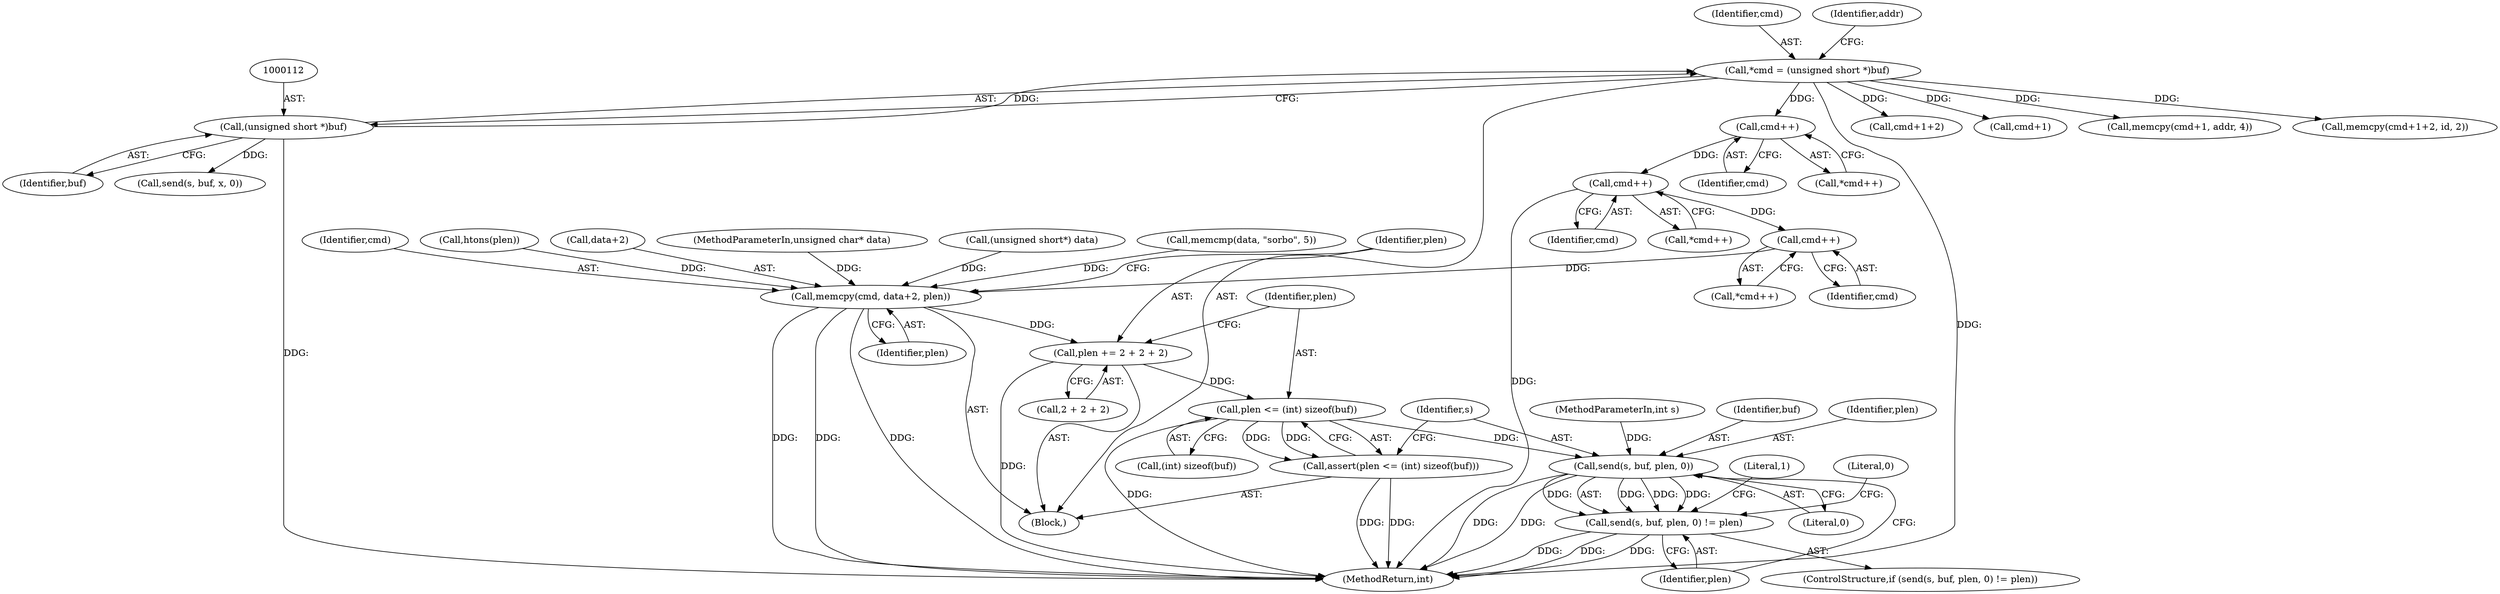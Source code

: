 digraph "0_aircrack-ng_da087238963c1239fdabd47dc1b65279605aca70@pointer" {
"1000197" [label="(Call,cmd++)"];
"1000109" [label="(Call,*cmd = (unsigned short *)buf)"];
"1000111" [label="(Call,(unsigned short *)buf)"];
"1000203" [label="(Call,cmd++)"];
"1000261" [label="(Call,cmd++)"];
"1000265" [label="(Call,memcpy(cmd, data+2, plen))"];
"1000271" [label="(Call,plen += 2 + 2 + 2)"];
"1000279" [label="(Call,plen <= (int) sizeof(buf))"];
"1000278" [label="(Call,assert(plen <= (int) sizeof(buf)))"];
"1000287" [label="(Call,send(s, buf, plen, 0))"];
"1000286" [label="(Call,send(s, buf, plen, 0) != plen)"];
"1000204" [label="(Identifier,cmd)"];
"1000110" [label="(Identifier,cmd)"];
"1000185" [label="(Call,send(s, buf, x, 0))"];
"1000294" [label="(Literal,1)"];
"1000288" [label="(Identifier,s)"];
"1000281" [label="(Call,(int) sizeof(buf))"];
"1000296" [label="(Literal,0)"];
"1000290" [label="(Identifier,plen)"];
"1000113" [label="(Identifier,buf)"];
"1000292" [label="(Identifier,plen)"];
"1000270" [label="(Identifier,plen)"];
"1000106" [label="(Block,)"];
"1000103" [label="(MethodParameterIn,unsigned char* data)"];
"1000291" [label="(Literal,0)"];
"1000168" [label="(Call,cmd+1+2)"];
"1000265" [label="(Call,memcpy(cmd, data+2, plen))"];
"1000196" [label="(Call,*cmd++)"];
"1000162" [label="(Call,cmd+1)"];
"1000202" [label="(Call,*cmd++)"];
"1000266" [label="(Identifier,cmd)"];
"1000271" [label="(Call,plen += 2 + 2 + 2)"];
"1000198" [label="(Identifier,cmd)"];
"1000161" [label="(Call,memcpy(cmd+1, addr, 4))"];
"1000263" [label="(Call,htons(plen))"];
"1000260" [label="(Call,*cmd++)"];
"1000286" [label="(Call,send(s, buf, plen, 0) != plen)"];
"1000111" [label="(Call,(unsigned short *)buf)"];
"1000261" [label="(Call,cmd++)"];
"1000280" [label="(Identifier,plen)"];
"1000102" [label="(MethodParameterIn,int s)"];
"1000273" [label="(Call,2 + 2 + 2)"];
"1000197" [label="(Call,cmd++)"];
"1000262" [label="(Identifier,cmd)"];
"1000117" [label="(Identifier,addr)"];
"1000267" [label="(Call,data+2)"];
"1000285" [label="(ControlStructure,if (send(s, buf, plen, 0) != plen))"];
"1000109" [label="(Call,*cmd = (unsigned short *)buf)"];
"1000203" [label="(Call,cmd++)"];
"1000297" [label="(MethodReturn,int)"];
"1000272" [label="(Identifier,plen)"];
"1000125" [label="(Call,(unsigned short*) data)"];
"1000287" [label="(Call,send(s, buf, plen, 0))"];
"1000167" [label="(Call,memcpy(cmd+1+2, id, 2))"];
"1000278" [label="(Call,assert(plen <= (int) sizeof(buf)))"];
"1000279" [label="(Call,plen <= (int) sizeof(buf))"];
"1000134" [label="(Call,memcmp(data, \"sorbo\", 5))"];
"1000289" [label="(Identifier,buf)"];
"1000197" -> "1000196"  [label="AST: "];
"1000197" -> "1000198"  [label="CFG: "];
"1000198" -> "1000197"  [label="AST: "];
"1000196" -> "1000197"  [label="CFG: "];
"1000109" -> "1000197"  [label="DDG: "];
"1000197" -> "1000203"  [label="DDG: "];
"1000109" -> "1000106"  [label="AST: "];
"1000109" -> "1000111"  [label="CFG: "];
"1000110" -> "1000109"  [label="AST: "];
"1000111" -> "1000109"  [label="AST: "];
"1000117" -> "1000109"  [label="CFG: "];
"1000109" -> "1000297"  [label="DDG: "];
"1000111" -> "1000109"  [label="DDG: "];
"1000109" -> "1000161"  [label="DDG: "];
"1000109" -> "1000162"  [label="DDG: "];
"1000109" -> "1000167"  [label="DDG: "];
"1000109" -> "1000168"  [label="DDG: "];
"1000111" -> "1000113"  [label="CFG: "];
"1000112" -> "1000111"  [label="AST: "];
"1000113" -> "1000111"  [label="AST: "];
"1000111" -> "1000297"  [label="DDG: "];
"1000111" -> "1000185"  [label="DDG: "];
"1000203" -> "1000202"  [label="AST: "];
"1000203" -> "1000204"  [label="CFG: "];
"1000204" -> "1000203"  [label="AST: "];
"1000202" -> "1000203"  [label="CFG: "];
"1000203" -> "1000297"  [label="DDG: "];
"1000203" -> "1000261"  [label="DDG: "];
"1000261" -> "1000260"  [label="AST: "];
"1000261" -> "1000262"  [label="CFG: "];
"1000262" -> "1000261"  [label="AST: "];
"1000260" -> "1000261"  [label="CFG: "];
"1000261" -> "1000265"  [label="DDG: "];
"1000265" -> "1000106"  [label="AST: "];
"1000265" -> "1000270"  [label="CFG: "];
"1000266" -> "1000265"  [label="AST: "];
"1000267" -> "1000265"  [label="AST: "];
"1000270" -> "1000265"  [label="AST: "];
"1000272" -> "1000265"  [label="CFG: "];
"1000265" -> "1000297"  [label="DDG: "];
"1000265" -> "1000297"  [label="DDG: "];
"1000265" -> "1000297"  [label="DDG: "];
"1000125" -> "1000265"  [label="DDG: "];
"1000134" -> "1000265"  [label="DDG: "];
"1000103" -> "1000265"  [label="DDG: "];
"1000263" -> "1000265"  [label="DDG: "];
"1000265" -> "1000271"  [label="DDG: "];
"1000271" -> "1000106"  [label="AST: "];
"1000271" -> "1000273"  [label="CFG: "];
"1000272" -> "1000271"  [label="AST: "];
"1000273" -> "1000271"  [label="AST: "];
"1000280" -> "1000271"  [label="CFG: "];
"1000271" -> "1000297"  [label="DDG: "];
"1000271" -> "1000279"  [label="DDG: "];
"1000279" -> "1000278"  [label="AST: "];
"1000279" -> "1000281"  [label="CFG: "];
"1000280" -> "1000279"  [label="AST: "];
"1000281" -> "1000279"  [label="AST: "];
"1000278" -> "1000279"  [label="CFG: "];
"1000279" -> "1000297"  [label="DDG: "];
"1000279" -> "1000278"  [label="DDG: "];
"1000279" -> "1000278"  [label="DDG: "];
"1000279" -> "1000287"  [label="DDG: "];
"1000278" -> "1000106"  [label="AST: "];
"1000288" -> "1000278"  [label="CFG: "];
"1000278" -> "1000297"  [label="DDG: "];
"1000278" -> "1000297"  [label="DDG: "];
"1000287" -> "1000286"  [label="AST: "];
"1000287" -> "1000291"  [label="CFG: "];
"1000288" -> "1000287"  [label="AST: "];
"1000289" -> "1000287"  [label="AST: "];
"1000290" -> "1000287"  [label="AST: "];
"1000291" -> "1000287"  [label="AST: "];
"1000292" -> "1000287"  [label="CFG: "];
"1000287" -> "1000297"  [label="DDG: "];
"1000287" -> "1000297"  [label="DDG: "];
"1000287" -> "1000286"  [label="DDG: "];
"1000287" -> "1000286"  [label="DDG: "];
"1000287" -> "1000286"  [label="DDG: "];
"1000287" -> "1000286"  [label="DDG: "];
"1000102" -> "1000287"  [label="DDG: "];
"1000286" -> "1000285"  [label="AST: "];
"1000286" -> "1000292"  [label="CFG: "];
"1000292" -> "1000286"  [label="AST: "];
"1000294" -> "1000286"  [label="CFG: "];
"1000296" -> "1000286"  [label="CFG: "];
"1000286" -> "1000297"  [label="DDG: "];
"1000286" -> "1000297"  [label="DDG: "];
"1000286" -> "1000297"  [label="DDG: "];
}
